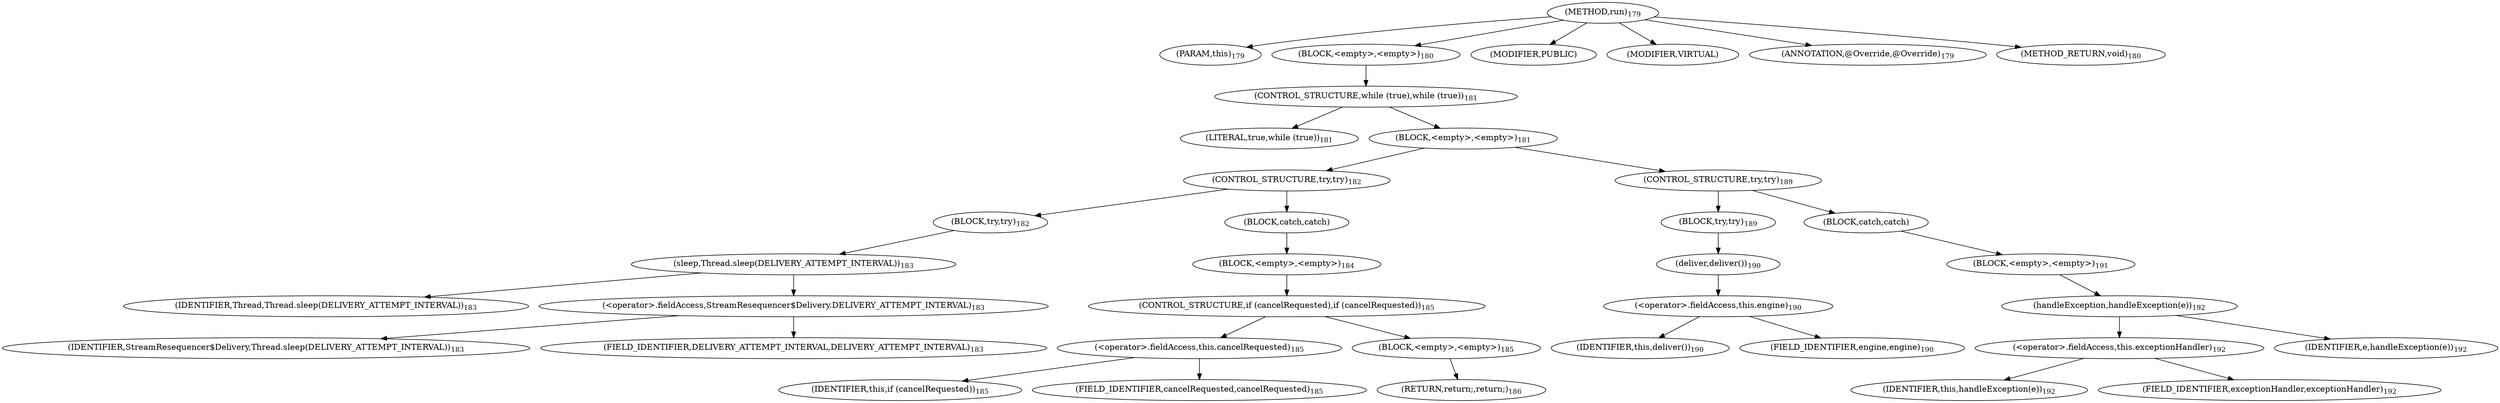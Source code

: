 digraph "run" {  
"303" [label = <(METHOD,run)<SUB>179</SUB>> ]
"304" [label = <(PARAM,this)<SUB>179</SUB>> ]
"305" [label = <(BLOCK,&lt;empty&gt;,&lt;empty&gt;)<SUB>180</SUB>> ]
"306" [label = <(CONTROL_STRUCTURE,while (true),while (true))<SUB>181</SUB>> ]
"307" [label = <(LITERAL,true,while (true))<SUB>181</SUB>> ]
"308" [label = <(BLOCK,&lt;empty&gt;,&lt;empty&gt;)<SUB>181</SUB>> ]
"309" [label = <(CONTROL_STRUCTURE,try,try)<SUB>182</SUB>> ]
"310" [label = <(BLOCK,try,try)<SUB>182</SUB>> ]
"311" [label = <(sleep,Thread.sleep(DELIVERY_ATTEMPT_INTERVAL))<SUB>183</SUB>> ]
"312" [label = <(IDENTIFIER,Thread,Thread.sleep(DELIVERY_ATTEMPT_INTERVAL))<SUB>183</SUB>> ]
"313" [label = <(&lt;operator&gt;.fieldAccess,StreamResequencer$Delivery.DELIVERY_ATTEMPT_INTERVAL)<SUB>183</SUB>> ]
"314" [label = <(IDENTIFIER,StreamResequencer$Delivery,Thread.sleep(DELIVERY_ATTEMPT_INTERVAL))<SUB>183</SUB>> ]
"315" [label = <(FIELD_IDENTIFIER,DELIVERY_ATTEMPT_INTERVAL,DELIVERY_ATTEMPT_INTERVAL)<SUB>183</SUB>> ]
"316" [label = <(BLOCK,catch,catch)> ]
"317" [label = <(BLOCK,&lt;empty&gt;,&lt;empty&gt;)<SUB>184</SUB>> ]
"318" [label = <(CONTROL_STRUCTURE,if (cancelRequested),if (cancelRequested))<SUB>185</SUB>> ]
"319" [label = <(&lt;operator&gt;.fieldAccess,this.cancelRequested)<SUB>185</SUB>> ]
"320" [label = <(IDENTIFIER,this,if (cancelRequested))<SUB>185</SUB>> ]
"321" [label = <(FIELD_IDENTIFIER,cancelRequested,cancelRequested)<SUB>185</SUB>> ]
"322" [label = <(BLOCK,&lt;empty&gt;,&lt;empty&gt;)<SUB>185</SUB>> ]
"323" [label = <(RETURN,return;,return;)<SUB>186</SUB>> ]
"324" [label = <(CONTROL_STRUCTURE,try,try)<SUB>189</SUB>> ]
"325" [label = <(BLOCK,try,try)<SUB>189</SUB>> ]
"326" [label = <(deliver,deliver())<SUB>190</SUB>> ]
"327" [label = <(&lt;operator&gt;.fieldAccess,this.engine)<SUB>190</SUB>> ]
"328" [label = <(IDENTIFIER,this,deliver())<SUB>190</SUB>> ]
"329" [label = <(FIELD_IDENTIFIER,engine,engine)<SUB>190</SUB>> ]
"330" [label = <(BLOCK,catch,catch)> ]
"331" [label = <(BLOCK,&lt;empty&gt;,&lt;empty&gt;)<SUB>191</SUB>> ]
"332" [label = <(handleException,handleException(e))<SUB>192</SUB>> ]
"333" [label = <(&lt;operator&gt;.fieldAccess,this.exceptionHandler)<SUB>192</SUB>> ]
"334" [label = <(IDENTIFIER,this,handleException(e))<SUB>192</SUB>> ]
"335" [label = <(FIELD_IDENTIFIER,exceptionHandler,exceptionHandler)<SUB>192</SUB>> ]
"336" [label = <(IDENTIFIER,e,handleException(e))<SUB>192</SUB>> ]
"337" [label = <(MODIFIER,PUBLIC)> ]
"338" [label = <(MODIFIER,VIRTUAL)> ]
"339" [label = <(ANNOTATION,@Override,@Override)<SUB>179</SUB>> ]
"340" [label = <(METHOD_RETURN,void)<SUB>180</SUB>> ]
  "303" -> "304" 
  "303" -> "305" 
  "303" -> "337" 
  "303" -> "338" 
  "303" -> "339" 
  "303" -> "340" 
  "305" -> "306" 
  "306" -> "307" 
  "306" -> "308" 
  "308" -> "309" 
  "308" -> "324" 
  "309" -> "310" 
  "309" -> "316" 
  "310" -> "311" 
  "311" -> "312" 
  "311" -> "313" 
  "313" -> "314" 
  "313" -> "315" 
  "316" -> "317" 
  "317" -> "318" 
  "318" -> "319" 
  "318" -> "322" 
  "319" -> "320" 
  "319" -> "321" 
  "322" -> "323" 
  "324" -> "325" 
  "324" -> "330" 
  "325" -> "326" 
  "326" -> "327" 
  "327" -> "328" 
  "327" -> "329" 
  "330" -> "331" 
  "331" -> "332" 
  "332" -> "333" 
  "332" -> "336" 
  "333" -> "334" 
  "333" -> "335" 
}
